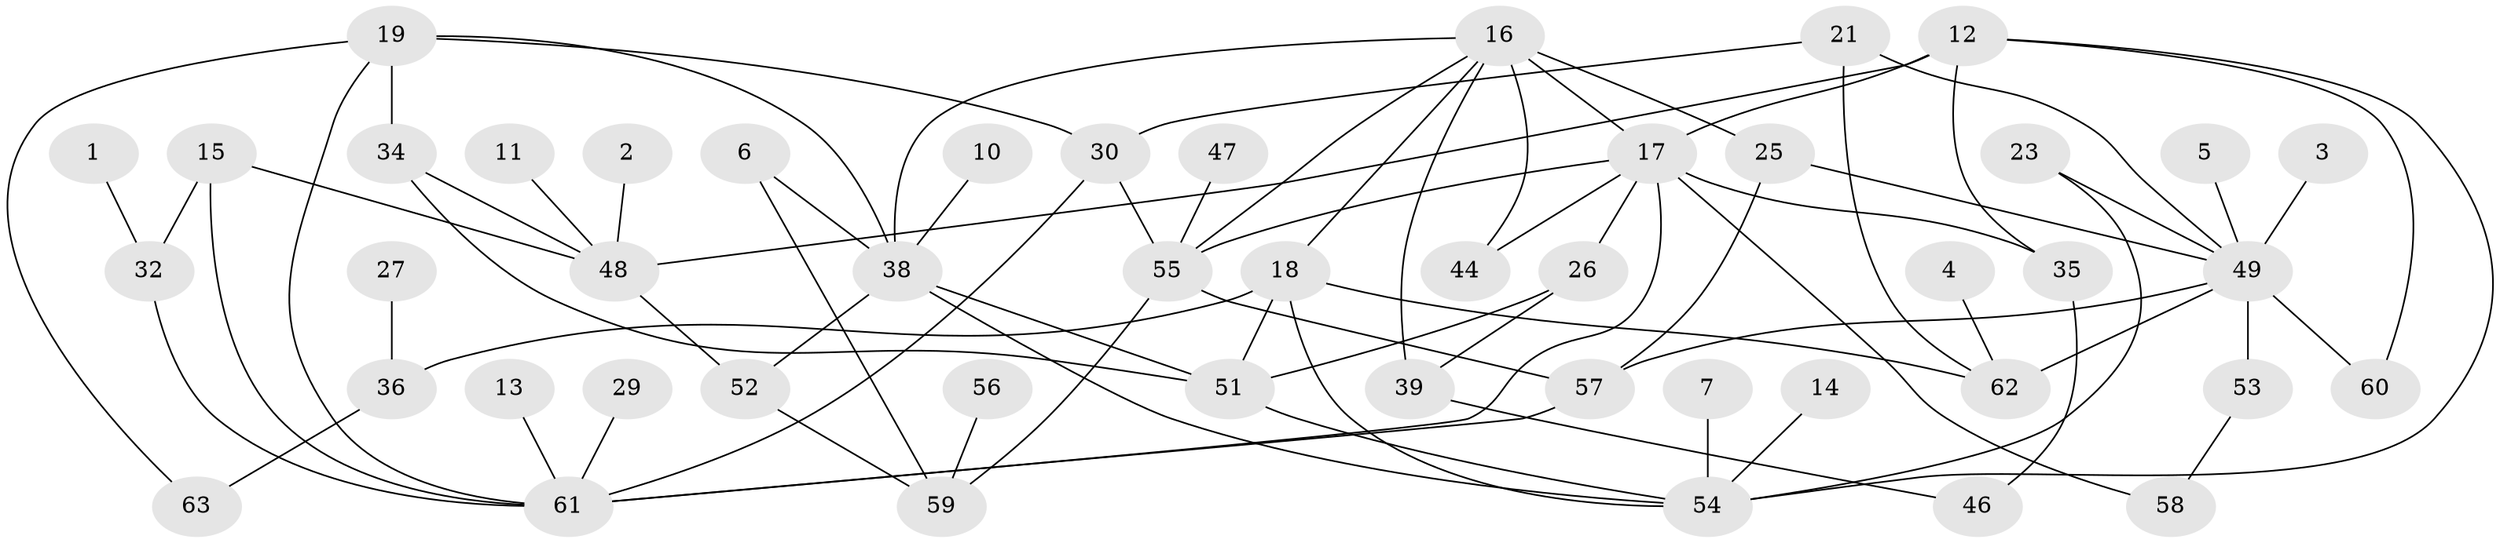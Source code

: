 // original degree distribution, {2: 0.224, 3: 0.232, 1: 0.24, 7: 0.016, 5: 0.04, 4: 0.12, 6: 0.024, 0: 0.104}
// Generated by graph-tools (version 1.1) at 2025/49/03/09/25 03:49:10]
// undirected, 48 vertices, 77 edges
graph export_dot {
graph [start="1"]
  node [color=gray90,style=filled];
  1;
  2;
  3;
  4;
  5;
  6;
  7;
  10;
  11;
  12;
  13;
  14;
  15;
  16;
  17;
  18;
  19;
  21;
  23;
  25;
  26;
  27;
  29;
  30;
  32;
  34;
  35;
  36;
  38;
  39;
  44;
  46;
  47;
  48;
  49;
  51;
  52;
  53;
  54;
  55;
  56;
  57;
  58;
  59;
  60;
  61;
  62;
  63;
  1 -- 32 [weight=1.0];
  2 -- 48 [weight=1.0];
  3 -- 49 [weight=1.0];
  4 -- 62 [weight=1.0];
  5 -- 49 [weight=1.0];
  6 -- 38 [weight=1.0];
  6 -- 59 [weight=1.0];
  7 -- 54 [weight=1.0];
  10 -- 38 [weight=1.0];
  11 -- 48 [weight=1.0];
  12 -- 17 [weight=1.0];
  12 -- 35 [weight=1.0];
  12 -- 48 [weight=1.0];
  12 -- 54 [weight=1.0];
  12 -- 60 [weight=1.0];
  13 -- 61 [weight=1.0];
  14 -- 54 [weight=1.0];
  15 -- 32 [weight=1.0];
  15 -- 48 [weight=1.0];
  15 -- 61 [weight=1.0];
  16 -- 17 [weight=1.0];
  16 -- 18 [weight=1.0];
  16 -- 25 [weight=1.0];
  16 -- 38 [weight=1.0];
  16 -- 39 [weight=1.0];
  16 -- 44 [weight=1.0];
  16 -- 55 [weight=1.0];
  17 -- 26 [weight=1.0];
  17 -- 35 [weight=1.0];
  17 -- 44 [weight=1.0];
  17 -- 55 [weight=1.0];
  17 -- 58 [weight=1.0];
  17 -- 61 [weight=1.0];
  18 -- 36 [weight=1.0];
  18 -- 51 [weight=1.0];
  18 -- 54 [weight=1.0];
  18 -- 62 [weight=1.0];
  19 -- 30 [weight=1.0];
  19 -- 34 [weight=1.0];
  19 -- 38 [weight=1.0];
  19 -- 61 [weight=1.0];
  19 -- 63 [weight=1.0];
  21 -- 30 [weight=1.0];
  21 -- 49 [weight=1.0];
  21 -- 62 [weight=1.0];
  23 -- 49 [weight=1.0];
  23 -- 54 [weight=1.0];
  25 -- 49 [weight=1.0];
  25 -- 57 [weight=1.0];
  26 -- 39 [weight=1.0];
  26 -- 51 [weight=1.0];
  27 -- 36 [weight=1.0];
  29 -- 61 [weight=1.0];
  30 -- 55 [weight=1.0];
  30 -- 61 [weight=1.0];
  32 -- 61 [weight=1.0];
  34 -- 48 [weight=1.0];
  34 -- 51 [weight=1.0];
  35 -- 46 [weight=1.0];
  36 -- 63 [weight=1.0];
  38 -- 51 [weight=1.0];
  38 -- 52 [weight=1.0];
  38 -- 54 [weight=1.0];
  39 -- 46 [weight=1.0];
  47 -- 55 [weight=1.0];
  48 -- 52 [weight=1.0];
  49 -- 53 [weight=2.0];
  49 -- 57 [weight=1.0];
  49 -- 60 [weight=1.0];
  49 -- 62 [weight=1.0];
  51 -- 54 [weight=1.0];
  52 -- 59 [weight=1.0];
  53 -- 58 [weight=1.0];
  55 -- 57 [weight=2.0];
  55 -- 59 [weight=1.0];
  56 -- 59 [weight=1.0];
  57 -- 61 [weight=1.0];
}
